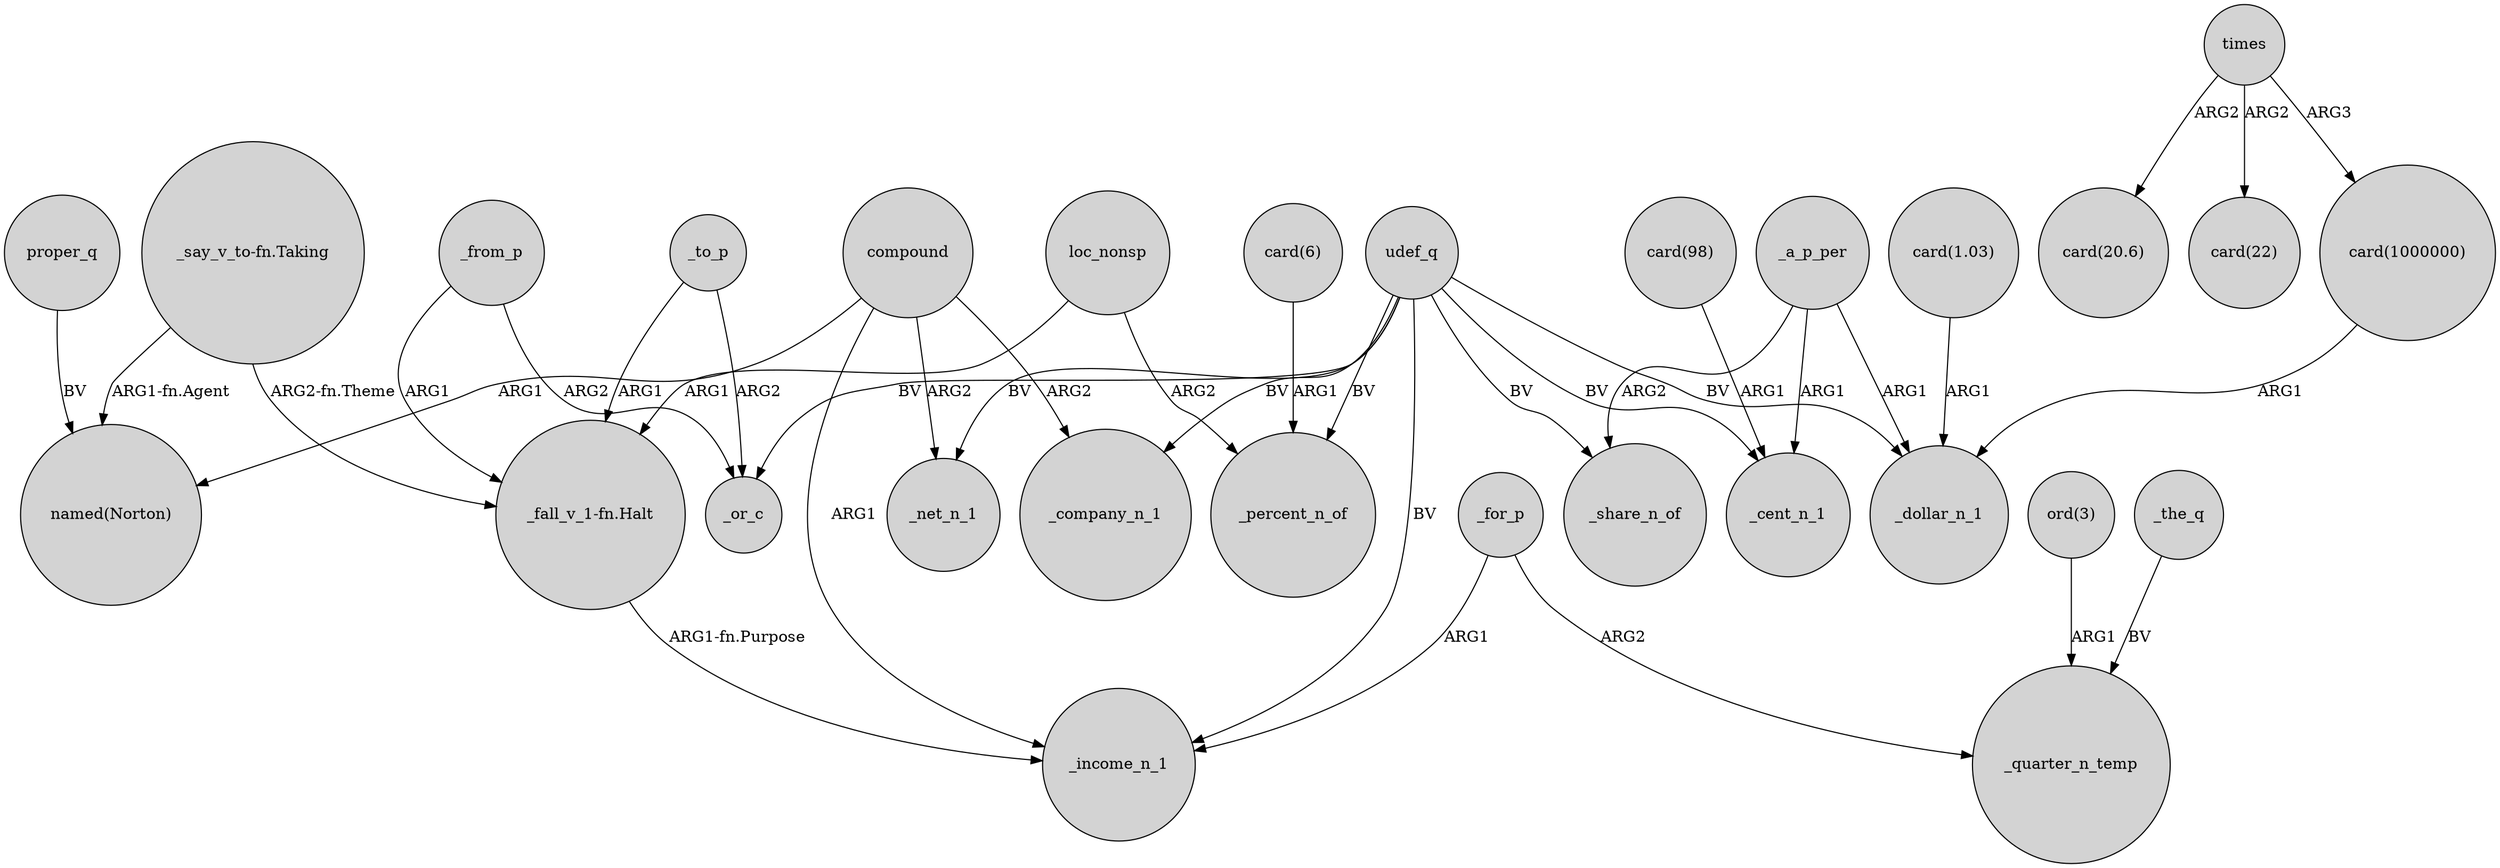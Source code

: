 digraph {
	node [shape=circle style=filled]
	compound -> "named(Norton)" [label=ARG1]
	_to_p -> _or_c [label=ARG2]
	"_say_v_to-fn.Taking" -> "_fall_v_1-fn.Halt" [label="ARG2-fn.Theme"]
	compound -> _net_n_1 [label=ARG2]
	"ord(3)" -> _quarter_n_temp [label=ARG1]
	_a_p_per -> _cent_n_1 [label=ARG1]
	compound -> _company_n_1 [label=ARG2]
	"card(1.03)" -> _dollar_n_1 [label=ARG1]
	times -> "card(20.6)" [label=ARG2]
	udef_q -> _company_n_1 [label=BV]
	udef_q -> _income_n_1 [label=BV]
	"_say_v_to-fn.Taking" -> "named(Norton)" [label="ARG1-fn.Agent"]
	_for_p -> _income_n_1 [label=ARG1]
	_the_q -> _quarter_n_temp [label=BV]
	times -> "card(1000000)" [label=ARG3]
	udef_q -> _cent_n_1 [label=BV]
	udef_q -> _or_c [label=BV]
	loc_nonsp -> "_fall_v_1-fn.Halt" [label=ARG1]
	"card(6)" -> _percent_n_of [label=ARG1]
	compound -> _income_n_1 [label=ARG1]
	_a_p_per -> _share_n_of [label=ARG2]
	_for_p -> _quarter_n_temp [label=ARG2]
	udef_q -> _percent_n_of [label=BV]
	times -> "card(22)" [label=ARG2]
	udef_q -> _share_n_of [label=BV]
	udef_q -> _net_n_1 [label=BV]
	udef_q -> _dollar_n_1 [label=BV]
	_from_p -> "_fall_v_1-fn.Halt" [label=ARG1]
	"card(1000000)" -> _dollar_n_1 [label=ARG1]
	_from_p -> _or_c [label=ARG2]
	_a_p_per -> _dollar_n_1 [label=ARG1]
	"_fall_v_1-fn.Halt" -> _income_n_1 [label="ARG1-fn.Purpose"]
	proper_q -> "named(Norton)" [label=BV]
	_to_p -> "_fall_v_1-fn.Halt" [label=ARG1]
	"card(98)" -> _cent_n_1 [label=ARG1]
	loc_nonsp -> _percent_n_of [label=ARG2]
}
